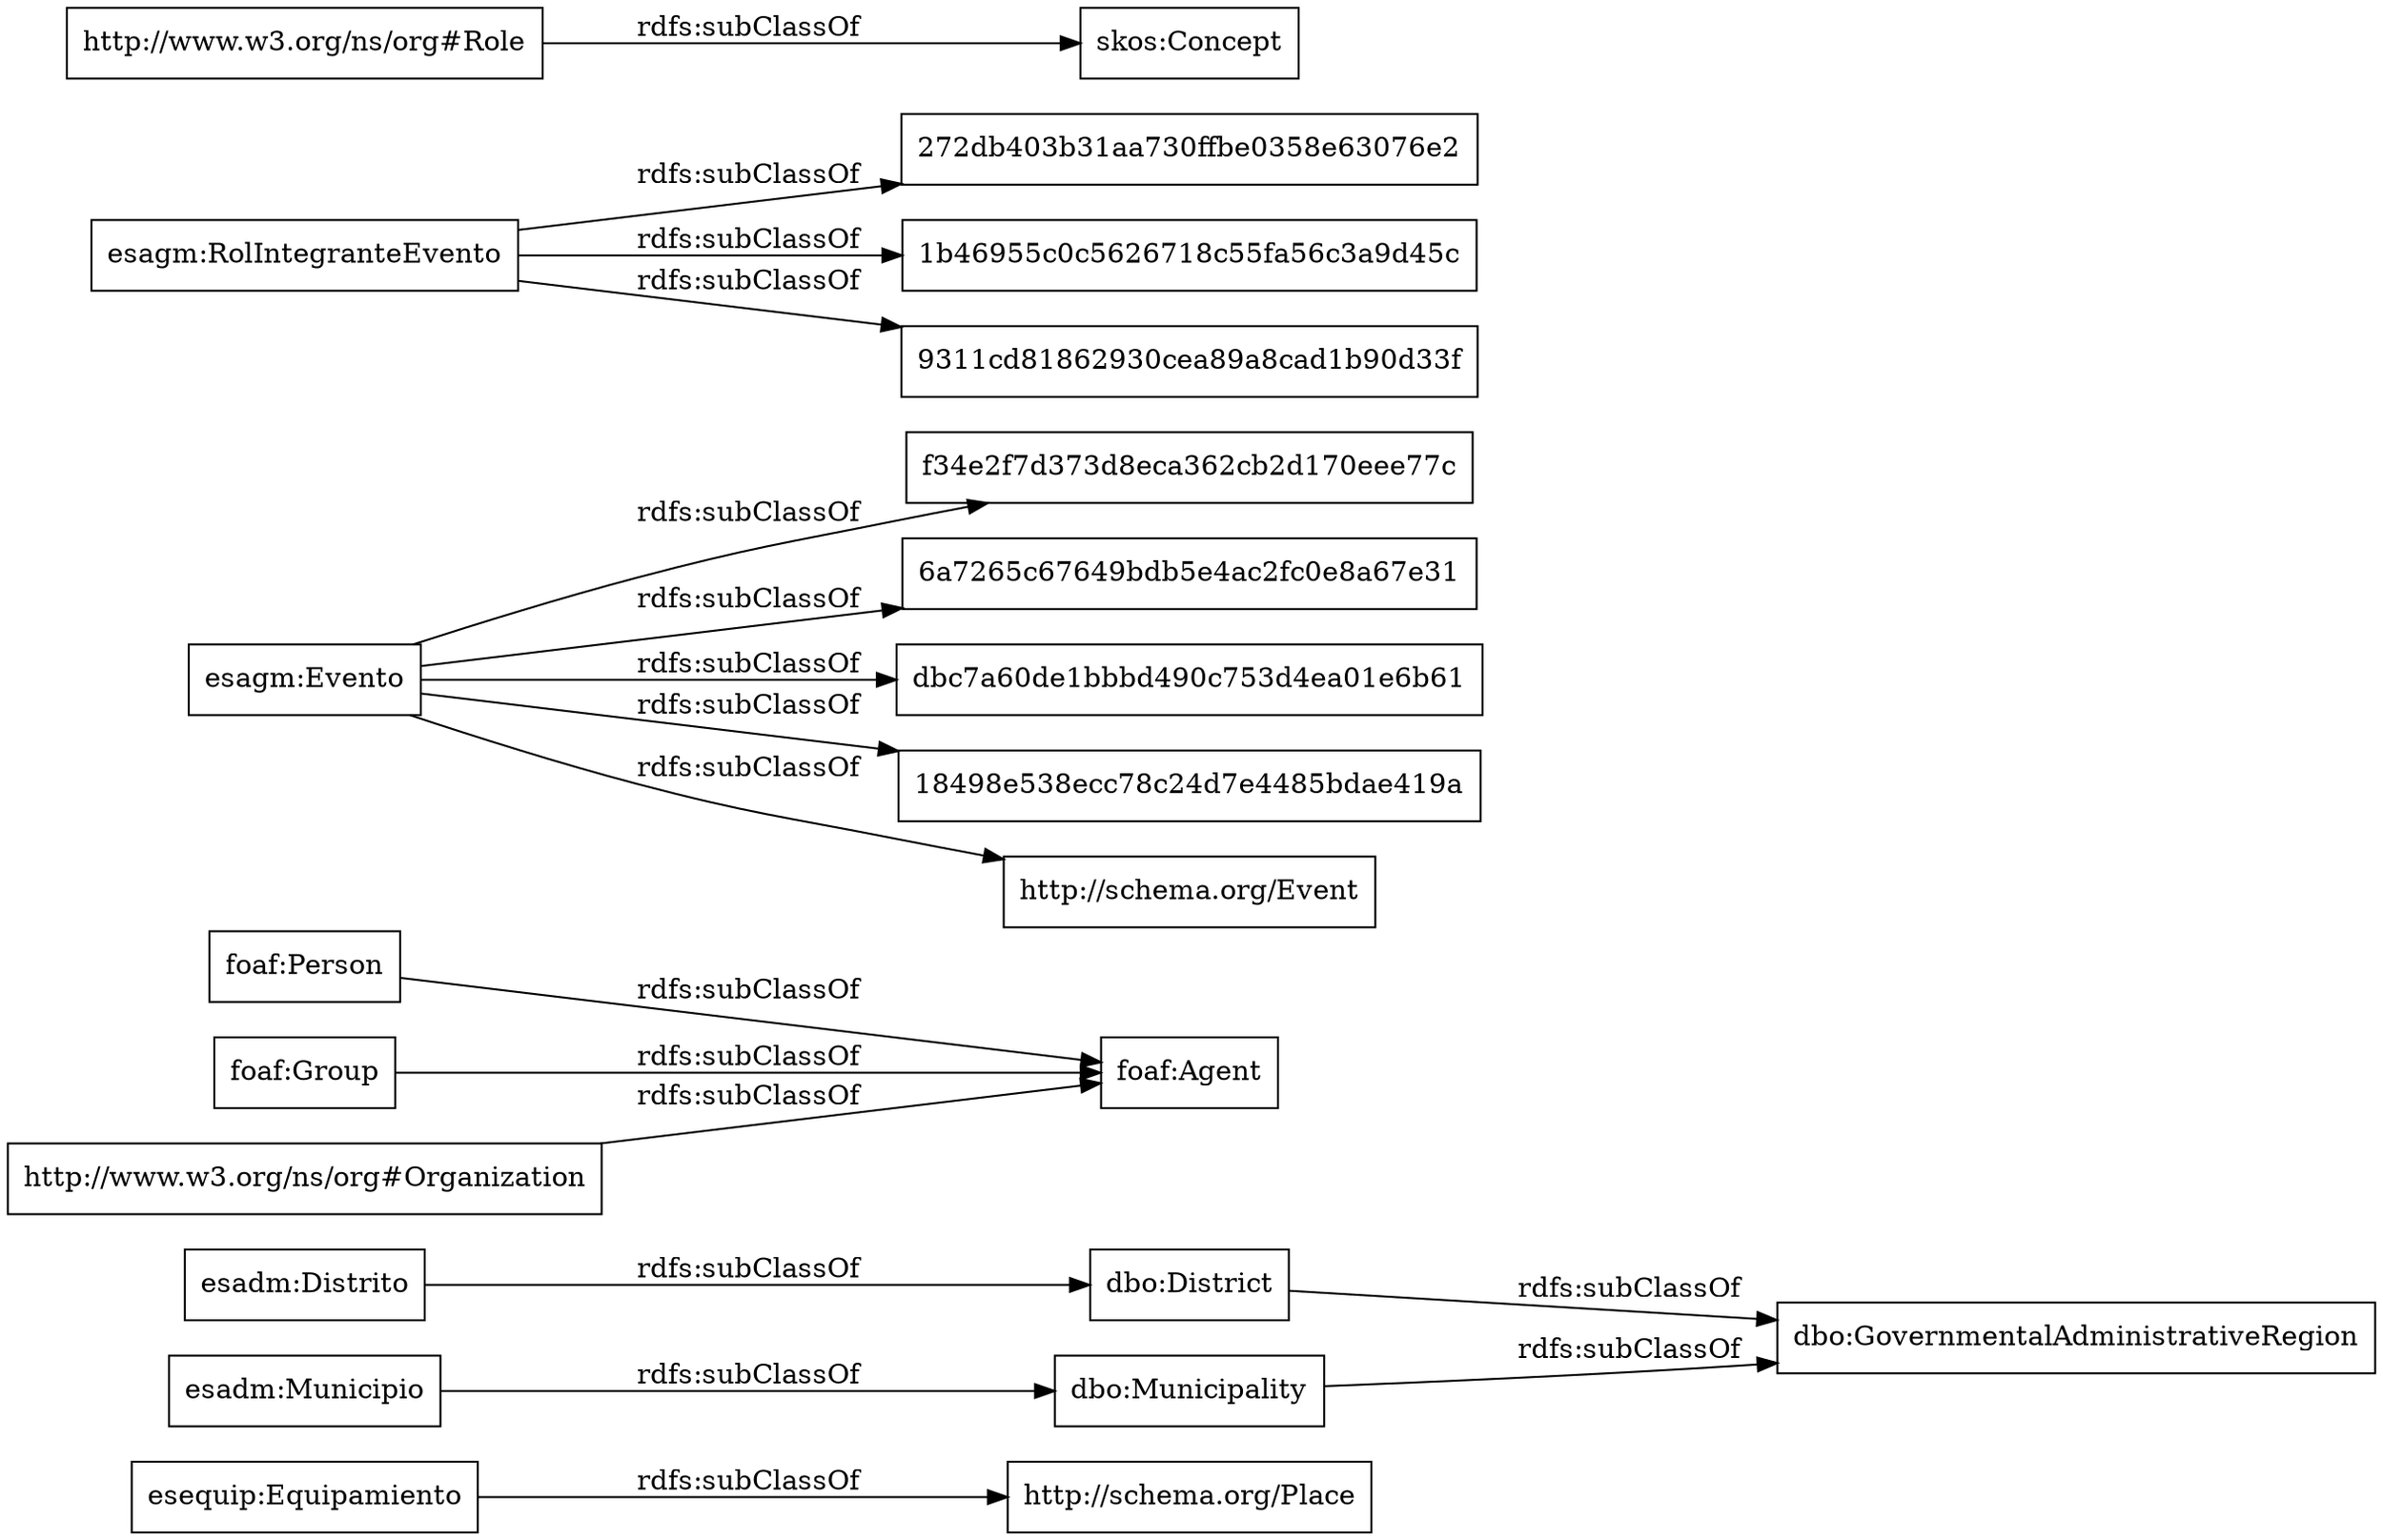 digraph ar2dtool_diagram { 
rankdir=LR;
size="1000"
node [shape = rectangle, color="black"]; "esequip:Equipamiento" "dbo:GovernmentalAdministrativeRegion" "foaf:Agent" "f34e2f7d373d8eca362cb2d170eee77c" "272db403b31aa730ffbe0358e63076e2" "dbo:District" "1b46955c0c5626718c55fa56c3a9d45c" "6a7265c67649bdb5e4ac2fc0e8a67e31" "dbc7a60de1bbbd490c753d4ea01e6b61" "18498e538ecc78c24d7e4485bdae419a" "esagm:Evento" "http://schema.org/Event" "foaf:Person" "esadm:Distrito" "dbo:Municipality" "9311cd81862930cea89a8cad1b90d33f" "foaf:Group" "skos:Concept" "esagm:RolIntegranteEvento" "esadm:Municipio" "http://www.w3.org/ns/org#Organization" "http://www.w3.org/ns/org#Role" "http://schema.org/Place" ; /*classes style*/
	"foaf:Group" -> "foaf:Agent" [ label = "rdfs:subClassOf" ];
	"http://www.w3.org/ns/org#Organization" -> "foaf:Agent" [ label = "rdfs:subClassOf" ];
	"http://www.w3.org/ns/org#Role" -> "skos:Concept" [ label = "rdfs:subClassOf" ];
	"foaf:Person" -> "foaf:Agent" [ label = "rdfs:subClassOf" ];
	"esadm:Distrito" -> "dbo:District" [ label = "rdfs:subClassOf" ];
	"dbo:Municipality" -> "dbo:GovernmentalAdministrativeRegion" [ label = "rdfs:subClassOf" ];
	"dbo:District" -> "dbo:GovernmentalAdministrativeRegion" [ label = "rdfs:subClassOf" ];
	"esagm:Evento" -> "http://schema.org/Event" [ label = "rdfs:subClassOf" ];
	"esagm:Evento" -> "6a7265c67649bdb5e4ac2fc0e8a67e31" [ label = "rdfs:subClassOf" ];
	"esagm:Evento" -> "f34e2f7d373d8eca362cb2d170eee77c" [ label = "rdfs:subClassOf" ];
	"esagm:Evento" -> "dbc7a60de1bbbd490c753d4ea01e6b61" [ label = "rdfs:subClassOf" ];
	"esagm:Evento" -> "18498e538ecc78c24d7e4485bdae419a" [ label = "rdfs:subClassOf" ];
	"esequip:Equipamiento" -> "http://schema.org/Place" [ label = "rdfs:subClassOf" ];
	"esagm:RolIntegranteEvento" -> "9311cd81862930cea89a8cad1b90d33f" [ label = "rdfs:subClassOf" ];
	"esagm:RolIntegranteEvento" -> "272db403b31aa730ffbe0358e63076e2" [ label = "rdfs:subClassOf" ];
	"esagm:RolIntegranteEvento" -> "1b46955c0c5626718c55fa56c3a9d45c" [ label = "rdfs:subClassOf" ];
	"esadm:Municipio" -> "dbo:Municipality" [ label = "rdfs:subClassOf" ];

}
